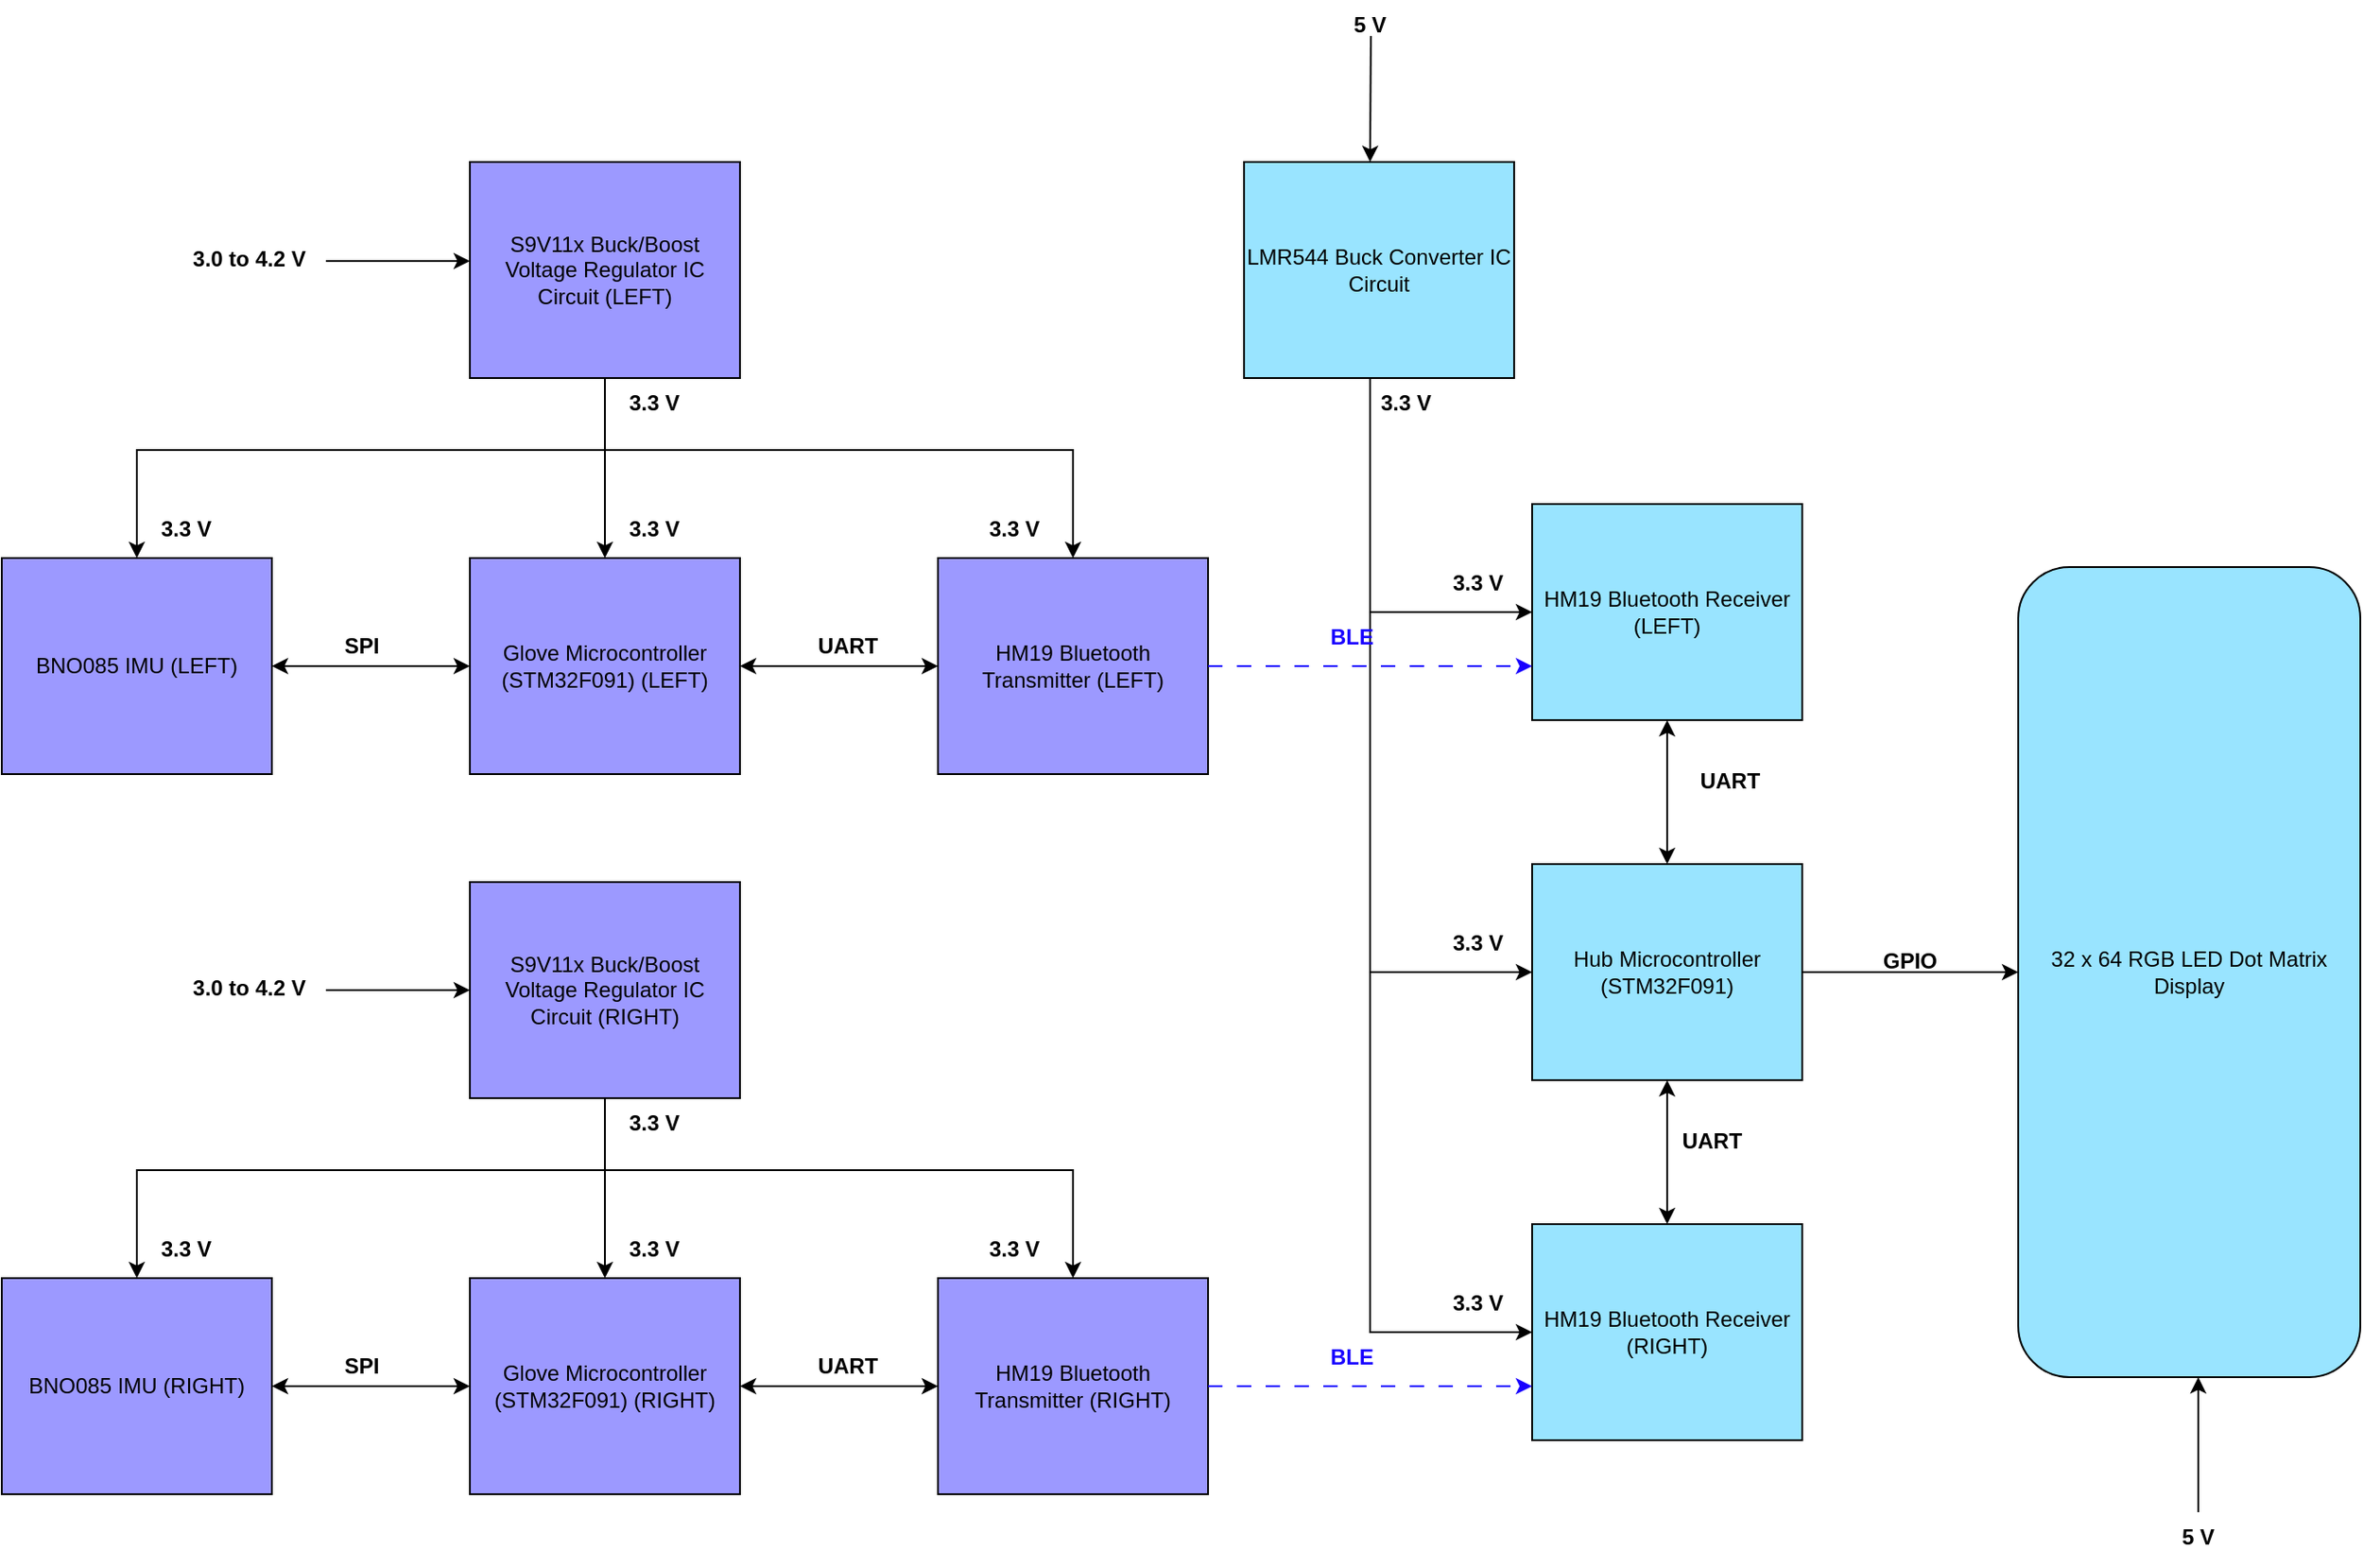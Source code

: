 <mxfile version="23.0.2" type="google">
  <diagram name="Page-1" id="Jk7Gx7HHeYHZvHwmlr8a">
    <mxGraphModel grid="1" page="1" gridSize="10" guides="1" tooltips="1" connect="1" arrows="1" fold="1" pageScale="1" pageWidth="2000" pageHeight="1200" math="0" shadow="0">
      <root>
        <mxCell id="0" />
        <mxCell id="1" parent="0" />
        <mxCell id="4dbW64TmokZdM3HhzPT6-72" value="" style="group" connectable="0" vertex="1" parent="1">
          <mxGeometry x="600" y="60" width="1310" height="870" as="geometry" />
        </mxCell>
        <mxCell id="4dbW64TmokZdM3HhzPT6-1" value="Hub Microcontroller (STM32F091)" style="rounded=0;whiteSpace=wrap;html=1;fillColor=#99E4FF;" vertex="1" parent="4dbW64TmokZdM3HhzPT6-72">
          <mxGeometry x="850" y="480" width="150" height="120" as="geometry" />
        </mxCell>
        <mxCell id="4dbW64TmokZdM3HhzPT6-4" value="32 x 64 RGB LED Dot Matrix Display" style="rounded=1;whiteSpace=wrap;html=1;fillColor=#99E4FF;" vertex="1" parent="4dbW64TmokZdM3HhzPT6-72">
          <mxGeometry x="1120" y="315" width="190" height="450" as="geometry" />
        </mxCell>
        <mxCell id="4dbW64TmokZdM3HhzPT6-7" value="&lt;b&gt;GPIO&lt;/b&gt;" style="text;html=1;strokeColor=none;fillColor=none;align=center;verticalAlign=top;whiteSpace=wrap;rounded=0;" vertex="1" parent="4dbW64TmokZdM3HhzPT6-72">
          <mxGeometry x="1030" y="520" width="60" height="30" as="geometry" />
        </mxCell>
        <mxCell id="4dbW64TmokZdM3HhzPT6-9" value="HM19 Bluetooth Receiver (LEFT)" style="rounded=0;whiteSpace=wrap;html=1;fillColor=#99E4FF;" vertex="1" parent="4dbW64TmokZdM3HhzPT6-72">
          <mxGeometry x="850" y="280" width="150" height="120" as="geometry" />
        </mxCell>
        <mxCell id="4dbW64TmokZdM3HhzPT6-10" value="" style="endArrow=classic;startArrow=classic;html=1;rounded=0;exitX=0.5;exitY=0;exitDx=0;exitDy=0;entryX=0.5;entryY=1;entryDx=0;entryDy=0;" edge="1" parent="4dbW64TmokZdM3HhzPT6-72" source="4dbW64TmokZdM3HhzPT6-1" target="4dbW64TmokZdM3HhzPT6-9">
          <mxGeometry width="50" height="50" relative="1" as="geometry">
            <mxPoint x="880" y="450" as="sourcePoint" />
            <mxPoint x="930" y="400" as="targetPoint" />
          </mxGeometry>
        </mxCell>
        <mxCell id="4dbW64TmokZdM3HhzPT6-11" value="HM19 Bluetooth Receiver (RIGHT)" style="rounded=0;whiteSpace=wrap;html=1;fillColor=#99E4FF;" vertex="1" parent="4dbW64TmokZdM3HhzPT6-72">
          <mxGeometry x="850" y="680" width="150" height="120" as="geometry" />
        </mxCell>
        <mxCell id="4dbW64TmokZdM3HhzPT6-12" value="" style="endArrow=classic;startArrow=classic;html=1;rounded=0;exitX=0.5;exitY=0;exitDx=0;exitDy=0;entryX=0.5;entryY=1;entryDx=0;entryDy=0;" edge="1" parent="4dbW64TmokZdM3HhzPT6-72" source="4dbW64TmokZdM3HhzPT6-11" target="4dbW64TmokZdM3HhzPT6-1">
          <mxGeometry width="50" height="50" relative="1" as="geometry">
            <mxPoint x="924.71" y="670" as="sourcePoint" />
            <mxPoint x="924.71" y="590" as="targetPoint" />
          </mxGeometry>
        </mxCell>
        <mxCell id="4dbW64TmokZdM3HhzPT6-13" value="&lt;b&gt;UART&lt;/b&gt;" style="text;html=1;strokeColor=none;fillColor=none;align=center;verticalAlign=top;whiteSpace=wrap;rounded=0;" vertex="1" parent="4dbW64TmokZdM3HhzPT6-72">
          <mxGeometry x="920" y="620" width="60" height="30" as="geometry" />
        </mxCell>
        <mxCell id="4dbW64TmokZdM3HhzPT6-14" value="&lt;b&gt;UART&lt;/b&gt;" style="text;html=1;strokeColor=none;fillColor=none;align=center;verticalAlign=top;whiteSpace=wrap;rounded=0;" vertex="1" parent="4dbW64TmokZdM3HhzPT6-72">
          <mxGeometry x="930" y="420" width="60" height="30" as="geometry" />
        </mxCell>
        <mxCell id="4dbW64TmokZdM3HhzPT6-15" value="" style="endArrow=classic;html=1;rounded=0;entryX=0;entryY=0.5;entryDx=0;entryDy=0;exitX=1;exitY=0.5;exitDx=0;exitDy=0;" edge="1" parent="4dbW64TmokZdM3HhzPT6-72" source="4dbW64TmokZdM3HhzPT6-1" target="4dbW64TmokZdM3HhzPT6-4">
          <mxGeometry width="50" height="50" relative="1" as="geometry">
            <mxPoint x="1000" y="545" as="sourcePoint" />
            <mxPoint x="1050" y="495" as="targetPoint" />
          </mxGeometry>
        </mxCell>
        <mxCell id="4dbW64TmokZdM3HhzPT6-16" value="LMR544 Buck Converter IC Circuit" style="rounded=0;whiteSpace=wrap;html=1;fillColor=#99E4FF;" vertex="1" parent="4dbW64TmokZdM3HhzPT6-72">
          <mxGeometry x="690" y="90" width="150" height="120" as="geometry" />
        </mxCell>
        <mxCell id="4dbW64TmokZdM3HhzPT6-17" value="" style="endArrow=classic;html=1;rounded=0;" edge="1" parent="4dbW64TmokZdM3HhzPT6-72">
          <mxGeometry width="50" height="50" relative="1" as="geometry">
            <mxPoint x="1220" y="840" as="sourcePoint" />
            <mxPoint x="1220" y="765" as="targetPoint" />
          </mxGeometry>
        </mxCell>
        <mxCell id="4dbW64TmokZdM3HhzPT6-18" value="&lt;b&gt;5 V&lt;/b&gt;" style="text;html=1;strokeColor=none;fillColor=none;align=center;verticalAlign=top;whiteSpace=wrap;rounded=0;" vertex="1" parent="4dbW64TmokZdM3HhzPT6-72">
          <mxGeometry x="1190" y="840" width="60" height="30" as="geometry" />
        </mxCell>
        <mxCell id="4dbW64TmokZdM3HhzPT6-19" value="" style="endArrow=classic;html=1;rounded=0;" edge="1" parent="4dbW64TmokZdM3HhzPT6-72">
          <mxGeometry width="50" height="50" relative="1" as="geometry">
            <mxPoint x="760.43" y="20" as="sourcePoint" />
            <mxPoint x="760" y="90" as="targetPoint" />
          </mxGeometry>
        </mxCell>
        <mxCell id="4dbW64TmokZdM3HhzPT6-20" value="&lt;b&gt;5 V&lt;/b&gt;" style="text;html=1;strokeColor=none;fillColor=none;align=center;verticalAlign=top;whiteSpace=wrap;rounded=0;" vertex="1" parent="4dbW64TmokZdM3HhzPT6-72">
          <mxGeometry x="730" width="60" height="30" as="geometry" />
        </mxCell>
        <mxCell id="4dbW64TmokZdM3HhzPT6-21" value="" style="endArrow=classic;html=1;rounded=0;entryX=0;entryY=0.5;entryDx=0;entryDy=0;" edge="1" parent="4dbW64TmokZdM3HhzPT6-72" target="4dbW64TmokZdM3HhzPT6-9">
          <mxGeometry width="50" height="50" relative="1" as="geometry">
            <mxPoint x="760" y="210" as="sourcePoint" />
            <mxPoint x="848" y="338" as="targetPoint" />
            <Array as="points">
              <mxPoint x="760" y="340" />
            </Array>
          </mxGeometry>
        </mxCell>
        <mxCell id="4dbW64TmokZdM3HhzPT6-23" value="" style="endArrow=classic;html=1;rounded=0;entryX=0;entryY=0.5;entryDx=0;entryDy=0;" edge="1" parent="4dbW64TmokZdM3HhzPT6-72" target="4dbW64TmokZdM3HhzPT6-1">
          <mxGeometry width="50" height="50" relative="1" as="geometry">
            <mxPoint x="760" y="340" as="sourcePoint" />
            <mxPoint x="810" y="290" as="targetPoint" />
            <Array as="points">
              <mxPoint x="760" y="540" />
            </Array>
          </mxGeometry>
        </mxCell>
        <mxCell id="4dbW64TmokZdM3HhzPT6-24" value="" style="endArrow=classic;html=1;rounded=0;entryX=0;entryY=0.5;entryDx=0;entryDy=0;" edge="1" parent="4dbW64TmokZdM3HhzPT6-72" target="4dbW64TmokZdM3HhzPT6-11">
          <mxGeometry width="50" height="50" relative="1" as="geometry">
            <mxPoint x="760" y="540" as="sourcePoint" />
            <mxPoint x="810" y="490" as="targetPoint" />
            <Array as="points">
              <mxPoint x="760" y="740" />
            </Array>
          </mxGeometry>
        </mxCell>
        <mxCell id="4dbW64TmokZdM3HhzPT6-25" value="&lt;b&gt;3.3 V&lt;/b&gt;" style="text;html=1;strokeColor=none;fillColor=none;align=center;verticalAlign=top;whiteSpace=wrap;rounded=0;" vertex="1" parent="4dbW64TmokZdM3HhzPT6-72">
          <mxGeometry x="750" y="210" width="60" height="30" as="geometry" />
        </mxCell>
        <mxCell id="4dbW64TmokZdM3HhzPT6-26" value="Glove Microcontroller (STM32F091) (LEFT)" style="rounded=0;whiteSpace=wrap;html=1;fillColor=#9C99FF;" vertex="1" parent="4dbW64TmokZdM3HhzPT6-72">
          <mxGeometry x="260" y="310" width="150" height="120" as="geometry" />
        </mxCell>
        <mxCell id="4dbW64TmokZdM3HhzPT6-27" value="HM19 Bluetooth Transmitter (LEFT)" style="rounded=0;whiteSpace=wrap;html=1;fillColor=#9C99FF;" vertex="1" parent="4dbW64TmokZdM3HhzPT6-72">
          <mxGeometry x="520" y="310" width="150" height="120" as="geometry" />
        </mxCell>
        <mxCell id="4dbW64TmokZdM3HhzPT6-28" value="" style="endArrow=classic;startArrow=classic;html=1;rounded=0;exitX=1;exitY=0.5;exitDx=0;exitDy=0;entryX=0;entryY=0.5;entryDx=0;entryDy=0;" edge="1" parent="4dbW64TmokZdM3HhzPT6-72" source="4dbW64TmokZdM3HhzPT6-26" target="4dbW64TmokZdM3HhzPT6-27">
          <mxGeometry width="50" height="50" relative="1" as="geometry">
            <mxPoint x="470" y="420" as="sourcePoint" />
            <mxPoint x="510" y="370" as="targetPoint" />
          </mxGeometry>
        </mxCell>
        <mxCell id="4dbW64TmokZdM3HhzPT6-29" value="&lt;b&gt;UART&lt;/b&gt;" style="text;html=1;strokeColor=none;fillColor=none;align=center;verticalAlign=top;whiteSpace=wrap;rounded=0;" vertex="1" parent="4dbW64TmokZdM3HhzPT6-72">
          <mxGeometry x="440" y="345" width="60" height="30" as="geometry" />
        </mxCell>
        <mxCell id="4dbW64TmokZdM3HhzPT6-30" value="BNO085 IMU (LEFT)" style="rounded=0;whiteSpace=wrap;html=1;fillColor=#9C99FF;" vertex="1" parent="4dbW64TmokZdM3HhzPT6-72">
          <mxGeometry y="310" width="150" height="120" as="geometry" />
        </mxCell>
        <mxCell id="4dbW64TmokZdM3HhzPT6-31" value="" style="endArrow=classic;startArrow=classic;html=1;rounded=0;entryX=0;entryY=0.5;entryDx=0;entryDy=0;exitX=1;exitY=0.5;exitDx=0;exitDy=0;" edge="1" parent="4dbW64TmokZdM3HhzPT6-72" source="4dbW64TmokZdM3HhzPT6-30" target="4dbW64TmokZdM3HhzPT6-26">
          <mxGeometry width="50" height="50" relative="1" as="geometry">
            <mxPoint x="160" y="370" as="sourcePoint" />
            <mxPoint x="250" y="370" as="targetPoint" />
          </mxGeometry>
        </mxCell>
        <mxCell id="4dbW64TmokZdM3HhzPT6-32" value="&lt;b&gt;SPI&lt;/b&gt;" style="text;html=1;strokeColor=none;fillColor=none;align=center;verticalAlign=top;whiteSpace=wrap;rounded=0;" vertex="1" parent="4dbW64TmokZdM3HhzPT6-72">
          <mxGeometry x="170" y="345" width="60" height="30" as="geometry" />
        </mxCell>
        <mxCell id="4dbW64TmokZdM3HhzPT6-33" value="S9V11x Buck/Boost Voltage Regulator IC Circuit (LEFT)" style="rounded=0;whiteSpace=wrap;html=1;fillColor=#9C99FF;" vertex="1" parent="4dbW64TmokZdM3HhzPT6-72">
          <mxGeometry x="260" y="90" width="150" height="120" as="geometry" />
        </mxCell>
        <mxCell id="4dbW64TmokZdM3HhzPT6-36" value="" style="endArrow=classic;html=1;rounded=0;entryX=0.5;entryY=0;entryDx=0;entryDy=0;exitX=0.5;exitY=1;exitDx=0;exitDy=0;" edge="1" parent="4dbW64TmokZdM3HhzPT6-72" source="4dbW64TmokZdM3HhzPT6-33" target="4dbW64TmokZdM3HhzPT6-26">
          <mxGeometry width="50" height="50" relative="1" as="geometry">
            <mxPoint x="340" y="210" as="sourcePoint" />
            <mxPoint x="390" y="160" as="targetPoint" />
          </mxGeometry>
        </mxCell>
        <mxCell id="4dbW64TmokZdM3HhzPT6-37" value="&lt;b&gt;3.3 V&lt;/b&gt;" style="text;html=1;strokeColor=none;fillColor=none;align=center;verticalAlign=top;whiteSpace=wrap;rounded=0;" vertex="1" parent="4dbW64TmokZdM3HhzPT6-72">
          <mxGeometry x="330" y="210" width="65" height="30" as="geometry" />
        </mxCell>
        <mxCell id="4dbW64TmokZdM3HhzPT6-38" value="" style="endArrow=classic;html=1;rounded=0;entryX=0.5;entryY=0;entryDx=0;entryDy=0;" edge="1" parent="4dbW64TmokZdM3HhzPT6-72" target="4dbW64TmokZdM3HhzPT6-27">
          <mxGeometry width="50" height="50" relative="1" as="geometry">
            <mxPoint x="330" y="250" as="sourcePoint" />
            <mxPoint x="390" y="210" as="targetPoint" />
            <Array as="points">
              <mxPoint x="595" y="250" />
            </Array>
          </mxGeometry>
        </mxCell>
        <mxCell id="4dbW64TmokZdM3HhzPT6-39" value="" style="endArrow=classic;html=1;rounded=0;entryX=0.5;entryY=0;entryDx=0;entryDy=0;" edge="1" parent="4dbW64TmokZdM3HhzPT6-72" target="4dbW64TmokZdM3HhzPT6-30">
          <mxGeometry width="50" height="50" relative="1" as="geometry">
            <mxPoint x="330" y="250" as="sourcePoint" />
            <mxPoint x="270" y="240" as="targetPoint" />
            <Array as="points">
              <mxPoint x="75" y="250" />
            </Array>
          </mxGeometry>
        </mxCell>
        <mxCell id="4dbW64TmokZdM3HhzPT6-40" value="&lt;b&gt;3.3 V&lt;/b&gt;" style="text;html=1;strokeColor=none;fillColor=none;align=center;verticalAlign=top;whiteSpace=wrap;rounded=0;" vertex="1" parent="4dbW64TmokZdM3HhzPT6-72">
          <mxGeometry x="330" y="280" width="65" height="30" as="geometry" />
        </mxCell>
        <mxCell id="4dbW64TmokZdM3HhzPT6-41" value="&lt;b&gt;3.3 V&lt;/b&gt;" style="text;html=1;strokeColor=none;fillColor=none;align=center;verticalAlign=top;whiteSpace=wrap;rounded=0;" vertex="1" parent="4dbW64TmokZdM3HhzPT6-72">
          <mxGeometry x="530" y="280" width="65" height="30" as="geometry" />
        </mxCell>
        <mxCell id="4dbW64TmokZdM3HhzPT6-42" value="&lt;b&gt;3.3 V&lt;/b&gt;" style="text;html=1;strokeColor=none;fillColor=none;align=center;verticalAlign=top;whiteSpace=wrap;rounded=0;" vertex="1" parent="4dbW64TmokZdM3HhzPT6-72">
          <mxGeometry x="70" y="280" width="65" height="30" as="geometry" />
        </mxCell>
        <mxCell id="4dbW64TmokZdM3HhzPT6-43" value="&lt;b&gt;3.3 V&lt;/b&gt;" style="text;html=1;strokeColor=none;fillColor=none;align=center;verticalAlign=top;whiteSpace=wrap;rounded=0;" vertex="1" parent="4dbW64TmokZdM3HhzPT6-72">
          <mxGeometry x="790" y="310" width="60" height="30" as="geometry" />
        </mxCell>
        <mxCell id="4dbW64TmokZdM3HhzPT6-44" value="&lt;b&gt;3.3 V&lt;/b&gt;" style="text;html=1;strokeColor=none;fillColor=none;align=center;verticalAlign=top;whiteSpace=wrap;rounded=0;" vertex="1" parent="4dbW64TmokZdM3HhzPT6-72">
          <mxGeometry x="790" y="510" width="60" height="30" as="geometry" />
        </mxCell>
        <mxCell id="4dbW64TmokZdM3HhzPT6-45" value="&lt;b&gt;3.3 V&lt;/b&gt;" style="text;html=1;strokeColor=none;fillColor=none;align=center;verticalAlign=top;whiteSpace=wrap;rounded=0;" vertex="1" parent="4dbW64TmokZdM3HhzPT6-72">
          <mxGeometry x="790" y="710" width="60" height="30" as="geometry" />
        </mxCell>
        <mxCell id="4dbW64TmokZdM3HhzPT6-47" value="" style="endArrow=classic;html=1;rounded=0;exitX=1;exitY=0.5;exitDx=0;exitDy=0;dashed=1;dashPattern=8 8;strokeColor=#1900FF;entryX=0;entryY=0.75;entryDx=0;entryDy=0;" edge="1" parent="4dbW64TmokZdM3HhzPT6-72" source="4dbW64TmokZdM3HhzPT6-27" target="4dbW64TmokZdM3HhzPT6-9">
          <mxGeometry width="50" height="50" relative="1" as="geometry">
            <mxPoint x="500" y="375" as="sourcePoint" />
            <mxPoint x="710" y="370" as="targetPoint" />
          </mxGeometry>
        </mxCell>
        <mxCell id="4dbW64TmokZdM3HhzPT6-48" value="&lt;b&gt;&lt;font color=&quot;#1900ff&quot;&gt;BLE&lt;/font&gt;&lt;/b&gt;" style="text;html=1;strokeColor=none;fillColor=none;align=center;verticalAlign=top;whiteSpace=wrap;rounded=0;" vertex="1" parent="4dbW64TmokZdM3HhzPT6-72">
          <mxGeometry x="720" y="340" width="60" height="30" as="geometry" />
        </mxCell>
        <mxCell id="4dbW64TmokZdM3HhzPT6-49" value="Glove Microcontroller (STM32F091) (RIGHT)" style="rounded=0;whiteSpace=wrap;html=1;fillColor=#9C99FF;" vertex="1" parent="4dbW64TmokZdM3HhzPT6-72">
          <mxGeometry x="260" y="710" width="150" height="120" as="geometry" />
        </mxCell>
        <mxCell id="4dbW64TmokZdM3HhzPT6-50" value="HM19 Bluetooth Transmitter (RIGHT)" style="rounded=0;whiteSpace=wrap;html=1;fillColor=#9C99FF;" vertex="1" parent="4dbW64TmokZdM3HhzPT6-72">
          <mxGeometry x="520" y="710" width="150" height="120" as="geometry" />
        </mxCell>
        <mxCell id="4dbW64TmokZdM3HhzPT6-51" value="" style="endArrow=classic;startArrow=classic;html=1;rounded=0;exitX=1;exitY=0.5;exitDx=0;exitDy=0;entryX=0;entryY=0.5;entryDx=0;entryDy=0;" edge="1" parent="4dbW64TmokZdM3HhzPT6-72" source="4dbW64TmokZdM3HhzPT6-49" target="4dbW64TmokZdM3HhzPT6-50">
          <mxGeometry width="50" height="50" relative="1" as="geometry">
            <mxPoint x="470" y="820" as="sourcePoint" />
            <mxPoint x="510" y="770" as="targetPoint" />
          </mxGeometry>
        </mxCell>
        <mxCell id="4dbW64TmokZdM3HhzPT6-52" value="&lt;b&gt;UART&lt;/b&gt;" style="text;html=1;strokeColor=none;fillColor=none;align=center;verticalAlign=top;whiteSpace=wrap;rounded=0;" vertex="1" parent="4dbW64TmokZdM3HhzPT6-72">
          <mxGeometry x="440" y="745" width="60" height="30" as="geometry" />
        </mxCell>
        <mxCell id="4dbW64TmokZdM3HhzPT6-53" value="BNO085 IMU (RIGHT)" style="rounded=0;whiteSpace=wrap;html=1;fillColor=#9C99FF;" vertex="1" parent="4dbW64TmokZdM3HhzPT6-72">
          <mxGeometry y="710" width="150" height="120" as="geometry" />
        </mxCell>
        <mxCell id="4dbW64TmokZdM3HhzPT6-54" value="" style="endArrow=classic;startArrow=classic;html=1;rounded=0;entryX=0;entryY=0.5;entryDx=0;entryDy=0;exitX=1;exitY=0.5;exitDx=0;exitDy=0;" edge="1" parent="4dbW64TmokZdM3HhzPT6-72" source="4dbW64TmokZdM3HhzPT6-53" target="4dbW64TmokZdM3HhzPT6-49">
          <mxGeometry width="50" height="50" relative="1" as="geometry">
            <mxPoint x="160" y="770" as="sourcePoint" />
            <mxPoint x="250" y="770" as="targetPoint" />
          </mxGeometry>
        </mxCell>
        <mxCell id="4dbW64TmokZdM3HhzPT6-55" value="&lt;b&gt;SPI&lt;/b&gt;" style="text;html=1;strokeColor=none;fillColor=none;align=center;verticalAlign=top;whiteSpace=wrap;rounded=0;" vertex="1" parent="4dbW64TmokZdM3HhzPT6-72">
          <mxGeometry x="170" y="745" width="60" height="30" as="geometry" />
        </mxCell>
        <mxCell id="4dbW64TmokZdM3HhzPT6-56" value="S9V11x Buck/Boost Voltage Regulator IC Circuit (RIGHT)" style="rounded=0;whiteSpace=wrap;html=1;fillColor=#9C99FF;" vertex="1" parent="4dbW64TmokZdM3HhzPT6-72">
          <mxGeometry x="260" y="490" width="150" height="120" as="geometry" />
        </mxCell>
        <mxCell id="4dbW64TmokZdM3HhzPT6-59" value="" style="endArrow=classic;html=1;rounded=0;entryX=0.5;entryY=0;entryDx=0;entryDy=0;exitX=0.5;exitY=1;exitDx=0;exitDy=0;" edge="1" parent="4dbW64TmokZdM3HhzPT6-72" source="4dbW64TmokZdM3HhzPT6-56" target="4dbW64TmokZdM3HhzPT6-49">
          <mxGeometry width="50" height="50" relative="1" as="geometry">
            <mxPoint x="340" y="610" as="sourcePoint" />
            <mxPoint x="390" y="560" as="targetPoint" />
          </mxGeometry>
        </mxCell>
        <mxCell id="4dbW64TmokZdM3HhzPT6-60" value="&lt;b&gt;3.3 V&lt;/b&gt;" style="text;html=1;strokeColor=none;fillColor=none;align=center;verticalAlign=top;whiteSpace=wrap;rounded=0;" vertex="1" parent="4dbW64TmokZdM3HhzPT6-72">
          <mxGeometry x="330" y="610" width="65" height="30" as="geometry" />
        </mxCell>
        <mxCell id="4dbW64TmokZdM3HhzPT6-61" value="" style="endArrow=classic;html=1;rounded=0;entryX=0.5;entryY=0;entryDx=0;entryDy=0;" edge="1" parent="4dbW64TmokZdM3HhzPT6-72" target="4dbW64TmokZdM3HhzPT6-50">
          <mxGeometry width="50" height="50" relative="1" as="geometry">
            <mxPoint x="330" y="650" as="sourcePoint" />
            <mxPoint x="390" y="610" as="targetPoint" />
            <Array as="points">
              <mxPoint x="595" y="650" />
            </Array>
          </mxGeometry>
        </mxCell>
        <mxCell id="4dbW64TmokZdM3HhzPT6-62" value="" style="endArrow=classic;html=1;rounded=0;entryX=0.5;entryY=0;entryDx=0;entryDy=0;" edge="1" parent="4dbW64TmokZdM3HhzPT6-72" target="4dbW64TmokZdM3HhzPT6-53">
          <mxGeometry width="50" height="50" relative="1" as="geometry">
            <mxPoint x="330" y="650" as="sourcePoint" />
            <mxPoint x="270" y="640" as="targetPoint" />
            <Array as="points">
              <mxPoint x="75" y="650" />
            </Array>
          </mxGeometry>
        </mxCell>
        <mxCell id="4dbW64TmokZdM3HhzPT6-63" value="&lt;b&gt;3.3 V&lt;/b&gt;" style="text;html=1;strokeColor=none;fillColor=none;align=center;verticalAlign=top;whiteSpace=wrap;rounded=0;" vertex="1" parent="4dbW64TmokZdM3HhzPT6-72">
          <mxGeometry x="330" y="680" width="65" height="30" as="geometry" />
        </mxCell>
        <mxCell id="4dbW64TmokZdM3HhzPT6-64" value="&lt;b&gt;3.3 V&lt;/b&gt;" style="text;html=1;strokeColor=none;fillColor=none;align=center;verticalAlign=top;whiteSpace=wrap;rounded=0;" vertex="1" parent="4dbW64TmokZdM3HhzPT6-72">
          <mxGeometry x="530" y="680" width="65" height="30" as="geometry" />
        </mxCell>
        <mxCell id="4dbW64TmokZdM3HhzPT6-65" value="&lt;b&gt;3.3 V&lt;/b&gt;" style="text;html=1;strokeColor=none;fillColor=none;align=center;verticalAlign=top;whiteSpace=wrap;rounded=0;" vertex="1" parent="4dbW64TmokZdM3HhzPT6-72">
          <mxGeometry x="70" y="680" width="65" height="30" as="geometry" />
        </mxCell>
        <mxCell id="4dbW64TmokZdM3HhzPT6-66" value="" style="endArrow=classic;html=1;rounded=0;exitX=1;exitY=0.5;exitDx=0;exitDy=0;dashed=1;dashPattern=8 8;strokeColor=#1900FF;entryX=0;entryY=0.75;entryDx=0;entryDy=0;" edge="1" parent="4dbW64TmokZdM3HhzPT6-72" source="4dbW64TmokZdM3HhzPT6-50" target="4dbW64TmokZdM3HhzPT6-11">
          <mxGeometry width="50" height="50" relative="1" as="geometry">
            <mxPoint x="500" y="775" as="sourcePoint" />
            <mxPoint x="710" y="770" as="targetPoint" />
          </mxGeometry>
        </mxCell>
        <mxCell id="4dbW64TmokZdM3HhzPT6-67" value="&lt;b&gt;&lt;font color=&quot;#1900ff&quot;&gt;BLE&lt;/font&gt;&lt;/b&gt;" style="text;html=1;strokeColor=none;fillColor=none;align=center;verticalAlign=top;whiteSpace=wrap;rounded=0;" vertex="1" parent="4dbW64TmokZdM3HhzPT6-72">
          <mxGeometry x="720" y="740" width="60" height="30" as="geometry" />
        </mxCell>
        <mxCell id="4dbW64TmokZdM3HhzPT6-68" value="" style="endArrow=classic;html=1;rounded=0;entryX=0;entryY=0.5;entryDx=0;entryDy=0;" edge="1" parent="4dbW64TmokZdM3HhzPT6-72" target="4dbW64TmokZdM3HhzPT6-56">
          <mxGeometry width="50" height="50" relative="1" as="geometry">
            <mxPoint x="180" y="550" as="sourcePoint" />
            <mxPoint x="115" y="560" as="targetPoint" />
          </mxGeometry>
        </mxCell>
        <mxCell id="4dbW64TmokZdM3HhzPT6-69" value="&lt;b&gt;3.0 to 4.2 V&lt;/b&gt;" style="text;html=1;strokeColor=none;fillColor=none;align=center;verticalAlign=top;whiteSpace=wrap;rounded=0;" vertex="1" parent="4dbW64TmokZdM3HhzPT6-72">
          <mxGeometry x="105" y="535" width="65" height="30" as="geometry" />
        </mxCell>
        <mxCell id="4dbW64TmokZdM3HhzPT6-70" value="" style="endArrow=classic;html=1;rounded=0;entryX=0;entryY=0.5;entryDx=0;entryDy=0;" edge="1" parent="4dbW64TmokZdM3HhzPT6-72">
          <mxGeometry width="50" height="50" relative="1" as="geometry">
            <mxPoint x="180" y="145" as="sourcePoint" />
            <mxPoint x="260" y="145" as="targetPoint" />
          </mxGeometry>
        </mxCell>
        <mxCell id="4dbW64TmokZdM3HhzPT6-71" value="&lt;b&gt;3.0 to 4.2 V&lt;/b&gt;" style="text;html=1;strokeColor=none;fillColor=none;align=center;verticalAlign=top;whiteSpace=wrap;rounded=0;" vertex="1" parent="4dbW64TmokZdM3HhzPT6-72">
          <mxGeometry x="105" y="130" width="65" height="30" as="geometry" />
        </mxCell>
      </root>
    </mxGraphModel>
  </diagram>
</mxfile>
